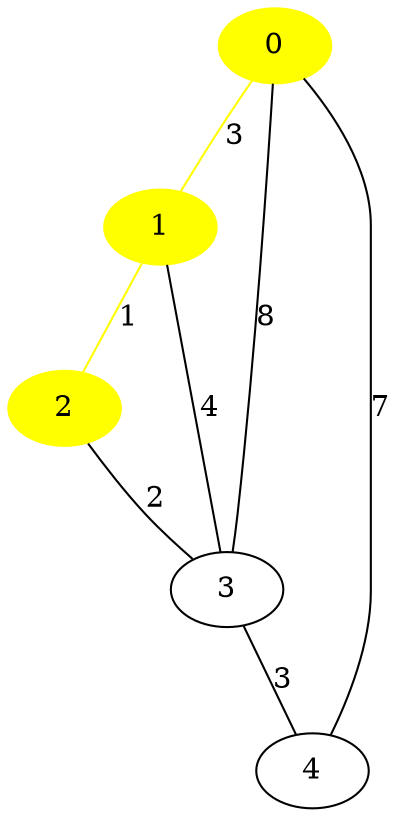 graph A{
1;
2;
2;
3;
3;
4;
0;
1;
1;
3;
0;
4;
0;
3;
2 [color = yellow,style = filled];
1 [color = yellow,style = filled];
1 [color = yellow,style = filled];
0 [color = yellow,style = filled];
1--2[label = 1;color = yellow];
2--3[label = 2];
3--4[label = 3];
0--1[label = 3;color = yellow];
1--3[label = 4];
0--4[label = 7];
0--3[label = 8];
}
